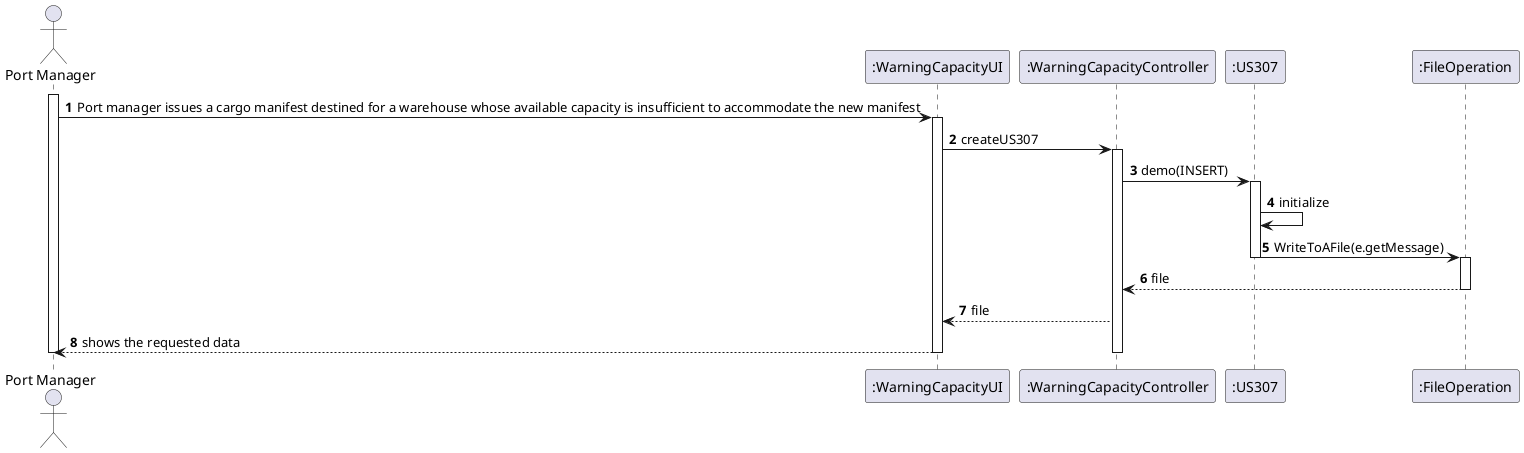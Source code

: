 @startuml
actor "Port Manager" as Adm
participant ":WarningCapacityUI" as System
participant ":WarningCapacityController" as SSC
participant ":US307" as us
participant ":FileOperation" as f

autonumber

activate Adm

Adm -> System: Port manager issues a cargo manifest destined for a warehouse whose available capacity is insufficient to accommodate the new manifest

activate System

System -> SSC: createUS307

activate SSC

SSC -> us: demo(INSERT)

activate us

us -> us: initialize

us -> f: WriteToAFile(e.getMessage)

deactivate us

activate f

f --> SSC: file

deactivate f

SSC --> System: file

System --> Adm: shows the requested data

deactivate SSC

deactivate System

deactivate Adm
@enduml